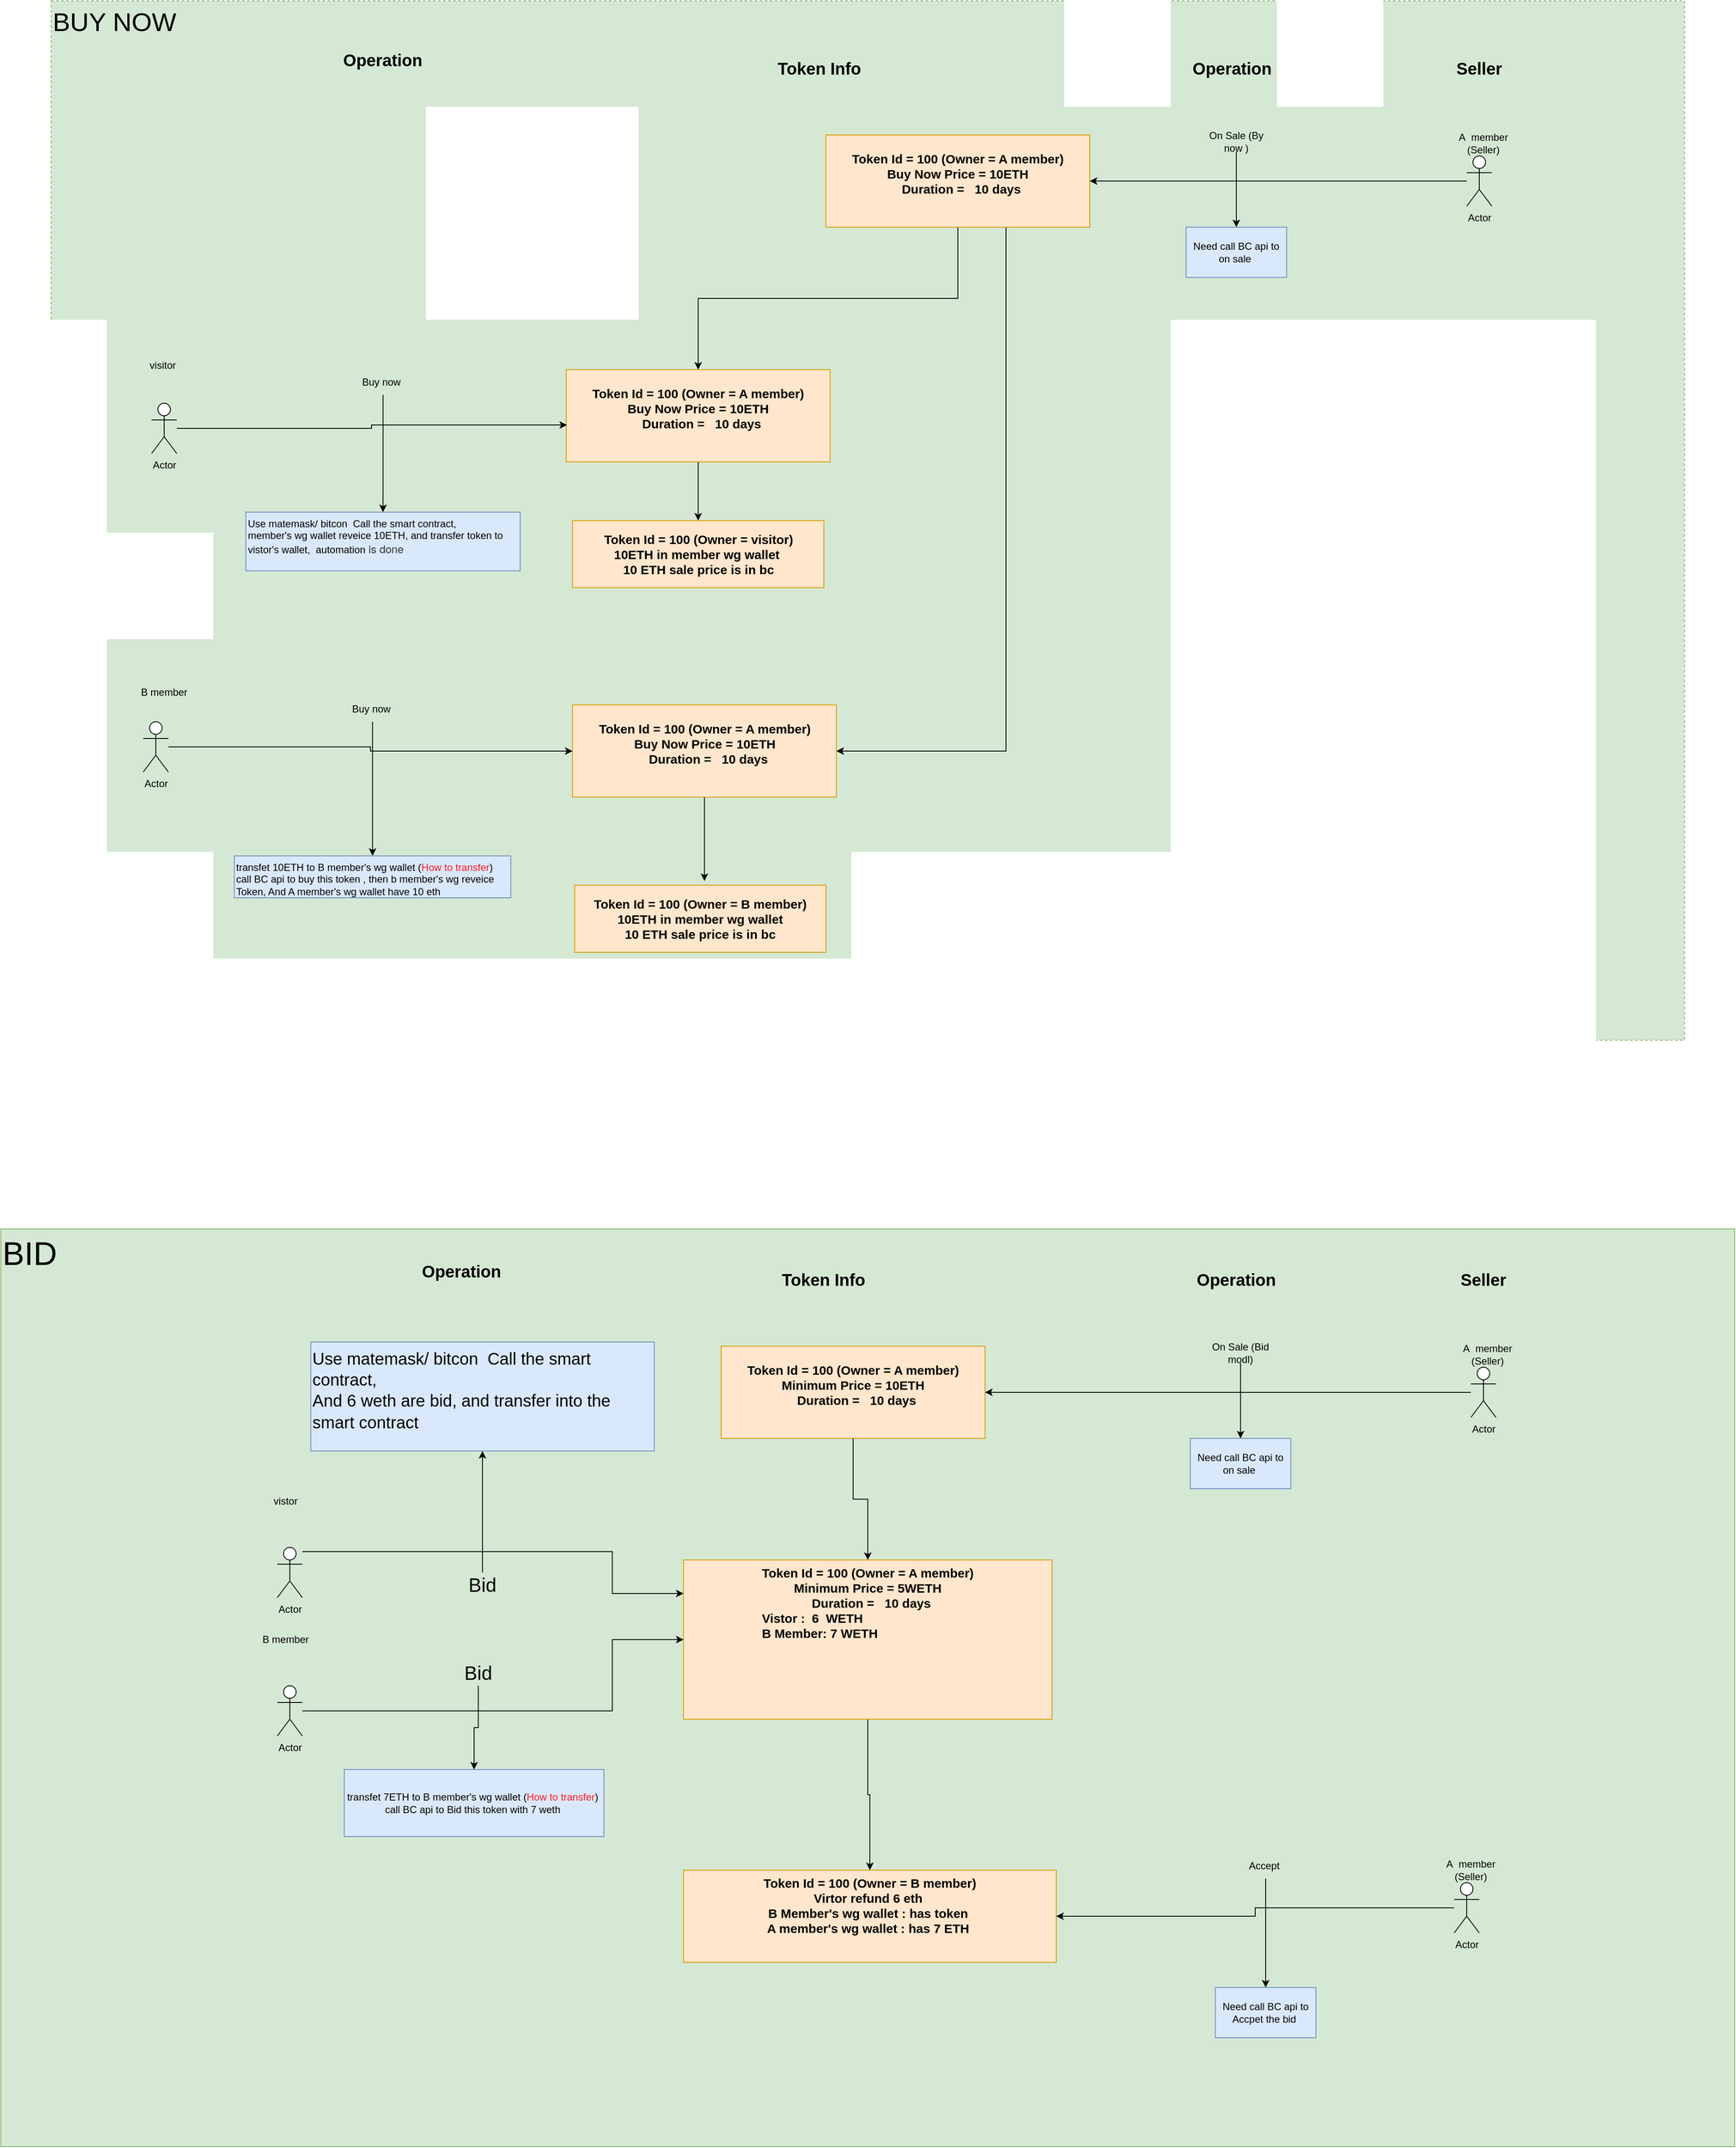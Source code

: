 <mxfile version="21.1.6" type="github">
  <diagram id="C5RBs43oDa-KdzZeNtuy" name="Page-1">
    <mxGraphModel dx="11197" dy="5380" grid="1" gridSize="10" guides="1" tooltips="1" connect="1" arrows="1" fold="1" page="1" pageScale="1" pageWidth="827" pageHeight="1169" math="0" shadow="0">
      <root>
        <mxCell id="WIyWlLk6GJQsqaUBKTNV-0" />
        <mxCell id="WIyWlLk6GJQsqaUBKTNV-1" parent="WIyWlLk6GJQsqaUBKTNV-0" />
        <mxCell id="zLzfCKwRgQz-2UD7bMT8-159" value="BID" style="rounded=0;whiteSpace=wrap;html=1;fillColor=#d5e8d4;strokeColor=#82b366;verticalAlign=top;align=left;fontSize=39;" parent="WIyWlLk6GJQsqaUBKTNV-1" vertex="1">
          <mxGeometry x="-440" y="1525" width="2070" height="1095" as="geometry" />
        </mxCell>
        <mxCell id="zLzfCKwRgQz-2UD7bMT8-51" value="&lt;font style=&quot;font-size: 31px;&quot;&gt;BUY NOW&amp;nbsp;&lt;/font&gt;" style="rounded=0;whiteSpace=wrap;html=1;dashed=1;fillColor=#d5e8d4;strokeColor=#82b366;verticalAlign=top;align=left;" parent="WIyWlLk6GJQsqaUBKTNV-1" vertex="1">
          <mxGeometry x="-380" y="60" width="1950" height="1240" as="geometry" />
        </mxCell>
        <mxCell id="zLzfCKwRgQz-2UD7bMT8-12" style="edgeStyle=orthogonalEdgeStyle;rounded=0;orthogonalLoop=1;jettySize=auto;html=1;" parent="WIyWlLk6GJQsqaUBKTNV-1" source="zLzfCKwRgQz-2UD7bMT8-0" target="zLzfCKwRgQz-2UD7bMT8-11" edge="1">
          <mxGeometry relative="1" as="geometry" />
        </mxCell>
        <mxCell id="zLzfCKwRgQz-2UD7bMT8-39" style="edgeStyle=orthogonalEdgeStyle;rounded=0;orthogonalLoop=1;jettySize=auto;html=1;" parent="WIyWlLk6GJQsqaUBKTNV-1" source="zLzfCKwRgQz-2UD7bMT8-0" target="zLzfCKwRgQz-2UD7bMT8-38" edge="1">
          <mxGeometry relative="1" as="geometry">
            <Array as="points">
              <mxPoint x="760" y="955" />
            </Array>
          </mxGeometry>
        </mxCell>
        <mxCell id="zLzfCKwRgQz-2UD7bMT8-0" value="&lt;b style=&quot;font-size: 15px;&quot;&gt;Token Id = 100 (Owner = A member)&lt;/b&gt;&lt;br style=&quot;font-size: 15px;&quot;&gt;&lt;b style=&quot;font-size: 15px;&quot;&gt;Buy Now Price = 10ETH&lt;br style=&quot;font-size: 15px;&quot;&gt;&amp;nbsp; Duration =&amp;nbsp; &amp;nbsp;10 days&lt;/b&gt;&lt;br style=&quot;font-size: 15px;&quot;&gt;&lt;b style=&quot;font-size: 15px;&quot;&gt;&amp;nbsp; &amp;nbsp; &amp;nbsp; &amp;nbsp;&amp;nbsp;&lt;/b&gt;" style="rounded=0;whiteSpace=wrap;html=1;align=center;fillColor=#ffe6cc;strokeColor=#d79b00;labelPosition=center;verticalLabelPosition=middle;verticalAlign=middle;fontSize=15;" parent="WIyWlLk6GJQsqaUBKTNV-1" vertex="1">
          <mxGeometry x="545" y="220" width="315" height="110" as="geometry" />
        </mxCell>
        <mxCell id="zLzfCKwRgQz-2UD7bMT8-1" style="edgeStyle=orthogonalEdgeStyle;rounded=0;orthogonalLoop=1;jettySize=auto;html=1;fontSize=13;" parent="WIyWlLk6GJQsqaUBKTNV-1" source="zLzfCKwRgQz-2UD7bMT8-3" target="zLzfCKwRgQz-2UD7bMT8-0" edge="1">
          <mxGeometry relative="1" as="geometry" />
        </mxCell>
        <mxCell id="zLzfCKwRgQz-2UD7bMT8-3" value="Actor" style="shape=umlActor;verticalLabelPosition=bottom;verticalAlign=top;html=1;outlineConnect=0;" parent="WIyWlLk6GJQsqaUBKTNV-1" vertex="1">
          <mxGeometry x="1310" y="245" width="30" height="60" as="geometry" />
        </mxCell>
        <mxCell id="zLzfCKwRgQz-2UD7bMT8-4" value="A&amp;nbsp; member (Seller)" style="text;html=1;strokeColor=none;fillColor=none;align=center;verticalAlign=middle;whiteSpace=wrap;rounded=0;" parent="WIyWlLk6GJQsqaUBKTNV-1" vertex="1">
          <mxGeometry x="1280" y="220" width="100" height="20" as="geometry" />
        </mxCell>
        <mxCell id="zLzfCKwRgQz-2UD7bMT8-5" value="&lt;b&gt;&lt;font style=&quot;font-size: 20px;&quot;&gt;Token Info&amp;nbsp;&lt;/font&gt;&lt;/b&gt;" style="text;html=1;strokeColor=none;fillColor=none;align=center;verticalAlign=middle;whiteSpace=wrap;rounded=0;" parent="WIyWlLk6GJQsqaUBKTNV-1" vertex="1">
          <mxGeometry x="480" y="130" width="120" height="20" as="geometry" />
        </mxCell>
        <mxCell id="zLzfCKwRgQz-2UD7bMT8-6" value="&lt;span style=&quot;font-size: 20px;&quot;&gt;&lt;b&gt;Seller&lt;/b&gt;&lt;/span&gt;" style="text;html=1;strokeColor=none;fillColor=none;align=center;verticalAlign=middle;whiteSpace=wrap;rounded=0;" parent="WIyWlLk6GJQsqaUBKTNV-1" vertex="1">
          <mxGeometry x="1265" y="130" width="120" height="20" as="geometry" />
        </mxCell>
        <mxCell id="zLzfCKwRgQz-2UD7bMT8-7" value="&lt;span style=&quot;font-size: 20px;&quot;&gt;&lt;b&gt;Operation&lt;/b&gt;&lt;/span&gt;" style="text;html=1;strokeColor=none;fillColor=none;align=center;verticalAlign=middle;whiteSpace=wrap;rounded=0;" parent="WIyWlLk6GJQsqaUBKTNV-1" vertex="1">
          <mxGeometry x="970" y="130" width="120" height="20" as="geometry" />
        </mxCell>
        <mxCell id="zLzfCKwRgQz-2UD7bMT8-9" value="Need call BC api to on sale&amp;nbsp;" style="rounded=0;whiteSpace=wrap;html=1;fillColor=#dae8fc;strokeColor=#6c8ebf;" parent="WIyWlLk6GJQsqaUBKTNV-1" vertex="1">
          <mxGeometry x="975" y="330" width="120" height="60" as="geometry" />
        </mxCell>
        <mxCell id="zLzfCKwRgQz-2UD7bMT8-35" value="" style="edgeStyle=orthogonalEdgeStyle;rounded=0;orthogonalLoop=1;jettySize=auto;html=1;" parent="WIyWlLk6GJQsqaUBKTNV-1" source="zLzfCKwRgQz-2UD7bMT8-11" target="zLzfCKwRgQz-2UD7bMT8-34" edge="1">
          <mxGeometry relative="1" as="geometry" />
        </mxCell>
        <mxCell id="zLzfCKwRgQz-2UD7bMT8-11" value="&lt;b style=&quot;font-size: 15px;&quot;&gt;Token Id = 100 (Owner = A member)&lt;/b&gt;&lt;br style=&quot;font-size: 15px;&quot;&gt;&lt;b style=&quot;font-size: 15px;&quot;&gt;Buy Now Price = 10ETH&lt;br style=&quot;font-size: 15px;&quot;&gt;&amp;nbsp; Duration =&amp;nbsp; &amp;nbsp;10 days&lt;/b&gt;&lt;br style=&quot;font-size: 15px;&quot;&gt;&lt;b style=&quot;font-size: 15px;&quot;&gt;&amp;nbsp; &amp;nbsp; &amp;nbsp; &amp;nbsp;&amp;nbsp;&lt;/b&gt;" style="rounded=0;whiteSpace=wrap;html=1;align=center;fillColor=#ffe6cc;strokeColor=#d79b00;labelPosition=center;verticalLabelPosition=middle;verticalAlign=middle;fontSize=15;" parent="WIyWlLk6GJQsqaUBKTNV-1" vertex="1">
          <mxGeometry x="235" y="500" width="315" height="110" as="geometry" />
        </mxCell>
        <mxCell id="zLzfCKwRgQz-2UD7bMT8-21" style="edgeStyle=orthogonalEdgeStyle;rounded=0;orthogonalLoop=1;jettySize=auto;html=1;entryX=0.003;entryY=0.6;entryDx=0;entryDy=0;entryPerimeter=0;" parent="WIyWlLk6GJQsqaUBKTNV-1" source="zLzfCKwRgQz-2UD7bMT8-13" target="zLzfCKwRgQz-2UD7bMT8-11" edge="1">
          <mxGeometry relative="1" as="geometry" />
        </mxCell>
        <mxCell id="zLzfCKwRgQz-2UD7bMT8-13" value="Actor" style="shape=umlActor;verticalLabelPosition=bottom;verticalAlign=top;html=1;outlineConnect=0;" parent="WIyWlLk6GJQsqaUBKTNV-1" vertex="1">
          <mxGeometry x="-260" y="540" width="30" height="60" as="geometry" />
        </mxCell>
        <mxCell id="zLzfCKwRgQz-2UD7bMT8-18" value="visitor&amp;nbsp;" style="text;html=1;strokeColor=none;fillColor=none;align=center;verticalAlign=middle;whiteSpace=wrap;rounded=0;" parent="WIyWlLk6GJQsqaUBKTNV-1" vertex="1">
          <mxGeometry x="-310" y="480" width="130" height="30" as="geometry" />
        </mxCell>
        <mxCell id="zLzfCKwRgQz-2UD7bMT8-33" value="" style="edgeStyle=orthogonalEdgeStyle;rounded=0;orthogonalLoop=1;jettySize=auto;html=1;" parent="WIyWlLk6GJQsqaUBKTNV-1" source="zLzfCKwRgQz-2UD7bMT8-29" target="zLzfCKwRgQz-2UD7bMT8-32" edge="1">
          <mxGeometry relative="1" as="geometry" />
        </mxCell>
        <mxCell id="zLzfCKwRgQz-2UD7bMT8-29" value="Buy now&amp;nbsp;" style="text;html=1;strokeColor=none;fillColor=none;align=center;verticalAlign=middle;whiteSpace=wrap;rounded=0;" parent="WIyWlLk6GJQsqaUBKTNV-1" vertex="1">
          <mxGeometry x="-13.75" y="500" width="60" height="30" as="geometry" />
        </mxCell>
        <mxCell id="zLzfCKwRgQz-2UD7bMT8-30" value="&lt;span style=&quot;font-size: 20px;&quot;&gt;&lt;b&gt;Operation&lt;/b&gt;&lt;/span&gt;" style="text;html=1;strokeColor=none;fillColor=none;align=center;verticalAlign=middle;whiteSpace=wrap;rounded=0;" parent="WIyWlLk6GJQsqaUBKTNV-1" vertex="1">
          <mxGeometry x="-43.75" y="120" width="120" height="20" as="geometry" />
        </mxCell>
        <mxCell id="zLzfCKwRgQz-2UD7bMT8-32" value="Use matemask/ bitcon&amp;nbsp;&amp;nbsp;Call the smart contract,&amp;nbsp;&amp;nbsp;&lt;br&gt;member&#39;s wg wallet reveice 10ETH, and transfer token to&amp;nbsp;&lt;br&gt;vistor&#39;s wallet,&amp;nbsp;&amp;nbsp;automation&lt;span style=&quot;color: rgb(51, 51, 51); font-family: &amp;quot;Helvetica Neue&amp;quot;, Helvetica, Arial, &amp;quot;Hiragino Sans GB&amp;quot;, &amp;quot;Hiragino Sans GB W3&amp;quot;, &amp;quot;Microsoft YaHei UI&amp;quot;, &amp;quot;Microsoft YaHei&amp;quot;, sans-serif; font-size: 13px;&quot; class=&quot;client_sen_word&quot;&gt;&amp;nbsp;is done&lt;/span&gt;" style="whiteSpace=wrap;html=1;verticalAlign=top;align=left;fillColor=#dae8fc;strokeColor=#6c8ebf;" parent="WIyWlLk6GJQsqaUBKTNV-1" vertex="1">
          <mxGeometry x="-147.5" y="670" width="327.5" height="70" as="geometry" />
        </mxCell>
        <mxCell id="zLzfCKwRgQz-2UD7bMT8-34" value="&lt;b style=&quot;border-color: var(--border-color);&quot;&gt;Token Id = 100 (Owner = visitor)&lt;br&gt;&lt;/b&gt;&lt;b style=&quot;border-color: var(--border-color);&quot;&gt;10ETH in member wg wallet&amp;nbsp;&lt;br&gt;10 ETH sale price is in bc&lt;br&gt;&lt;/b&gt;" style="rounded=0;whiteSpace=wrap;html=1;align=center;fillColor=#ffe6cc;strokeColor=#d79b00;labelPosition=center;verticalLabelPosition=middle;verticalAlign=middle;fontSize=15;" parent="WIyWlLk6GJQsqaUBKTNV-1" vertex="1">
          <mxGeometry x="242.5" y="680" width="300" height="80" as="geometry" />
        </mxCell>
        <mxCell id="zLzfCKwRgQz-2UD7bMT8-50" style="edgeStyle=orthogonalEdgeStyle;rounded=0;orthogonalLoop=1;jettySize=auto;html=1;" parent="WIyWlLk6GJQsqaUBKTNV-1" source="zLzfCKwRgQz-2UD7bMT8-38" edge="1">
          <mxGeometry relative="1" as="geometry">
            <mxPoint x="400" y="1110" as="targetPoint" />
          </mxGeometry>
        </mxCell>
        <mxCell id="zLzfCKwRgQz-2UD7bMT8-38" value="&lt;b style=&quot;font-size: 15px;&quot;&gt;Token Id = 100 (Owner = A member)&lt;/b&gt;&lt;br style=&quot;font-size: 15px;&quot;&gt;&lt;b style=&quot;font-size: 15px;&quot;&gt;Buy Now Price = 10ETH&lt;br style=&quot;font-size: 15px;&quot;&gt;&amp;nbsp; Duration =&amp;nbsp; &amp;nbsp;10 days&lt;/b&gt;&lt;br style=&quot;font-size: 15px;&quot;&gt;&lt;b style=&quot;font-size: 15px;&quot;&gt;&amp;nbsp; &amp;nbsp; &amp;nbsp; &amp;nbsp;&amp;nbsp;&lt;/b&gt;" style="rounded=0;whiteSpace=wrap;html=1;align=center;fillColor=#ffe6cc;strokeColor=#d79b00;labelPosition=center;verticalLabelPosition=middle;verticalAlign=middle;fontSize=15;" parent="WIyWlLk6GJQsqaUBKTNV-1" vertex="1">
          <mxGeometry x="242.5" y="900" width="315" height="110" as="geometry" />
        </mxCell>
        <mxCell id="zLzfCKwRgQz-2UD7bMT8-47" style="edgeStyle=orthogonalEdgeStyle;rounded=0;orthogonalLoop=1;jettySize=auto;html=1;entryX=0;entryY=0.5;entryDx=0;entryDy=0;" parent="WIyWlLk6GJQsqaUBKTNV-1" source="zLzfCKwRgQz-2UD7bMT8-42" target="zLzfCKwRgQz-2UD7bMT8-38" edge="1">
          <mxGeometry relative="1" as="geometry" />
        </mxCell>
        <mxCell id="zLzfCKwRgQz-2UD7bMT8-42" value="Actor" style="shape=umlActor;verticalLabelPosition=bottom;verticalAlign=top;html=1;outlineConnect=0;" parent="WIyWlLk6GJQsqaUBKTNV-1" vertex="1">
          <mxGeometry x="-270" y="920" width="30" height="60" as="geometry" />
        </mxCell>
        <mxCell id="zLzfCKwRgQz-2UD7bMT8-43" value="B member" style="text;html=1;strokeColor=none;fillColor=none;align=center;verticalAlign=middle;whiteSpace=wrap;rounded=0;" parent="WIyWlLk6GJQsqaUBKTNV-1" vertex="1">
          <mxGeometry x="-310" y="870" width="130" height="30" as="geometry" />
        </mxCell>
        <mxCell id="zLzfCKwRgQz-2UD7bMT8-44" value="" style="edgeStyle=orthogonalEdgeStyle;rounded=0;orthogonalLoop=1;jettySize=auto;html=1;" parent="WIyWlLk6GJQsqaUBKTNV-1" source="zLzfCKwRgQz-2UD7bMT8-45" target="zLzfCKwRgQz-2UD7bMT8-46" edge="1">
          <mxGeometry relative="1" as="geometry" />
        </mxCell>
        <mxCell id="zLzfCKwRgQz-2UD7bMT8-45" value="Buy now&amp;nbsp;" style="text;html=1;strokeColor=none;fillColor=none;align=center;verticalAlign=middle;whiteSpace=wrap;rounded=0;" parent="WIyWlLk6GJQsqaUBKTNV-1" vertex="1">
          <mxGeometry x="-26.25" y="890" width="60" height="30" as="geometry" />
        </mxCell>
        <mxCell id="zLzfCKwRgQz-2UD7bMT8-46" value="transfet 10ETH to B member&#39;s wg wallet (&lt;font color=&quot;#ff1929&quot;&gt;How to transfer&lt;/font&gt;)&amp;nbsp;&lt;br&gt;call BC api to buy this token , then b member&#39;s wg reveice&amp;nbsp;&lt;br&gt;Token, And A member&#39;s wg wallet have 10 eth" style="whiteSpace=wrap;html=1;verticalAlign=top;align=left;fillColor=#dae8fc;strokeColor=#6c8ebf;" parent="WIyWlLk6GJQsqaUBKTNV-1" vertex="1">
          <mxGeometry x="-161.25" y="1080" width="330" height="50" as="geometry" />
        </mxCell>
        <mxCell id="zLzfCKwRgQz-2UD7bMT8-49" value="&lt;b style=&quot;border-color: var(--border-color);&quot;&gt;Token Id = 100 (Owner = B member)&lt;br&gt;&lt;/b&gt;&lt;b style=&quot;border-color: var(--border-color);&quot;&gt;10ETH in member wg wallet&lt;br&gt;&lt;b style=&quot;border-color: var(--border-color);&quot;&gt;10 ETH sale price is in bc&lt;/b&gt;&lt;br&gt;&lt;/b&gt;" style="rounded=0;whiteSpace=wrap;html=1;align=center;fillColor=#ffe6cc;strokeColor=#d79b00;labelPosition=center;verticalLabelPosition=middle;verticalAlign=middle;fontSize=15;" parent="WIyWlLk6GJQsqaUBKTNV-1" vertex="1">
          <mxGeometry x="245" y="1115" width="300" height="80" as="geometry" />
        </mxCell>
        <mxCell id="zLzfCKwRgQz-2UD7bMT8-58" style="edgeStyle=orthogonalEdgeStyle;rounded=0;orthogonalLoop=1;jettySize=auto;html=1;" parent="WIyWlLk6GJQsqaUBKTNV-1" source="zLzfCKwRgQz-2UD7bMT8-56" target="zLzfCKwRgQz-2UD7bMT8-9" edge="1">
          <mxGeometry relative="1" as="geometry" />
        </mxCell>
        <mxCell id="zLzfCKwRgQz-2UD7bMT8-56" value="On Sale (By now )" style="text;html=1;strokeColor=none;fillColor=none;align=center;verticalAlign=middle;whiteSpace=wrap;rounded=0;" parent="WIyWlLk6GJQsqaUBKTNV-1" vertex="1">
          <mxGeometry x="990" y="215" width="90" height="25" as="geometry" />
        </mxCell>
        <mxCell id="zLzfCKwRgQz-2UD7bMT8-146" style="edgeStyle=orthogonalEdgeStyle;rounded=0;orthogonalLoop=1;jettySize=auto;html=1;" parent="WIyWlLk6GJQsqaUBKTNV-1" source="zLzfCKwRgQz-2UD7bMT8-95" target="zLzfCKwRgQz-2UD7bMT8-130" edge="1">
          <mxGeometry relative="1" as="geometry" />
        </mxCell>
        <mxCell id="zLzfCKwRgQz-2UD7bMT8-95" value="&lt;b style=&quot;font-size: 15px;&quot;&gt;Token Id = 100 (Owner = A member)&lt;/b&gt;&lt;br style=&quot;font-size: 15px;&quot;&gt;&lt;b style=&quot;border-color: var(--border-color);&quot;&gt;Minimum Price&amp;nbsp;&lt;/b&gt;&lt;b style=&quot;font-size: 15px;&quot;&gt;= 10ETH&lt;br style=&quot;font-size: 15px;&quot;&gt;&amp;nbsp; Duration =&amp;nbsp; &amp;nbsp;10 days&lt;/b&gt;&lt;br style=&quot;font-size: 15px;&quot;&gt;&lt;b style=&quot;font-size: 15px;&quot;&gt;&amp;nbsp; &amp;nbsp; &amp;nbsp; &amp;nbsp;&amp;nbsp;&lt;/b&gt;" style="rounded=0;whiteSpace=wrap;html=1;align=center;fillColor=#ffe6cc;strokeColor=#d79b00;labelPosition=center;verticalLabelPosition=middle;verticalAlign=middle;fontSize=15;" parent="WIyWlLk6GJQsqaUBKTNV-1" vertex="1">
          <mxGeometry x="420" y="1665" width="315" height="110" as="geometry" />
        </mxCell>
        <mxCell id="zLzfCKwRgQz-2UD7bMT8-96" style="edgeStyle=orthogonalEdgeStyle;rounded=0;orthogonalLoop=1;jettySize=auto;html=1;fontSize=13;" parent="WIyWlLk6GJQsqaUBKTNV-1" source="zLzfCKwRgQz-2UD7bMT8-97" target="zLzfCKwRgQz-2UD7bMT8-95" edge="1">
          <mxGeometry relative="1" as="geometry" />
        </mxCell>
        <mxCell id="zLzfCKwRgQz-2UD7bMT8-97" value="Actor" style="shape=umlActor;verticalLabelPosition=bottom;verticalAlign=top;html=1;outlineConnect=0;" parent="WIyWlLk6GJQsqaUBKTNV-1" vertex="1">
          <mxGeometry x="1315" y="1690" width="30" height="60" as="geometry" />
        </mxCell>
        <mxCell id="zLzfCKwRgQz-2UD7bMT8-98" value="A&amp;nbsp; member (Seller)" style="text;html=1;strokeColor=none;fillColor=none;align=center;verticalAlign=middle;whiteSpace=wrap;rounded=0;" parent="WIyWlLk6GJQsqaUBKTNV-1" vertex="1">
          <mxGeometry x="1285" y="1665" width="100" height="20" as="geometry" />
        </mxCell>
        <mxCell id="zLzfCKwRgQz-2UD7bMT8-99" value="&lt;b&gt;&lt;font style=&quot;font-size: 20px;&quot;&gt;Token Info&amp;nbsp;&lt;/font&gt;&lt;/b&gt;" style="text;html=1;strokeColor=none;fillColor=none;align=center;verticalAlign=middle;whiteSpace=wrap;rounded=0;" parent="WIyWlLk6GJQsqaUBKTNV-1" vertex="1">
          <mxGeometry x="485" y="1575" width="120" height="20" as="geometry" />
        </mxCell>
        <mxCell id="zLzfCKwRgQz-2UD7bMT8-100" value="&lt;span style=&quot;font-size: 20px;&quot;&gt;&lt;b&gt;Seller&lt;/b&gt;&lt;/span&gt;" style="text;html=1;strokeColor=none;fillColor=none;align=center;verticalAlign=middle;whiteSpace=wrap;rounded=0;" parent="WIyWlLk6GJQsqaUBKTNV-1" vertex="1">
          <mxGeometry x="1270" y="1575" width="120" height="20" as="geometry" />
        </mxCell>
        <mxCell id="zLzfCKwRgQz-2UD7bMT8-101" value="&lt;span style=&quot;font-size: 20px;&quot;&gt;&lt;b&gt;Operation&lt;/b&gt;&lt;/span&gt;" style="text;html=1;strokeColor=none;fillColor=none;align=center;verticalAlign=middle;whiteSpace=wrap;rounded=0;" parent="WIyWlLk6GJQsqaUBKTNV-1" vertex="1">
          <mxGeometry x="975" y="1575" width="120" height="20" as="geometry" />
        </mxCell>
        <mxCell id="zLzfCKwRgQz-2UD7bMT8-102" value="Need call BC api to on sale&amp;nbsp;" style="rounded=0;whiteSpace=wrap;html=1;fillColor=#dae8fc;strokeColor=#6c8ebf;" parent="WIyWlLk6GJQsqaUBKTNV-1" vertex="1">
          <mxGeometry x="980" y="1775" width="120" height="60" as="geometry" />
        </mxCell>
        <mxCell id="zLzfCKwRgQz-2UD7bMT8-110" value="&lt;span style=&quot;font-size: 20px;&quot;&gt;&lt;b&gt;Operation&lt;/b&gt;&lt;/span&gt;" style="text;html=1;strokeColor=none;fillColor=none;align=center;verticalAlign=middle;whiteSpace=wrap;rounded=0;" parent="WIyWlLk6GJQsqaUBKTNV-1" vertex="1">
          <mxGeometry x="50" y="1565" width="120" height="20" as="geometry" />
        </mxCell>
        <mxCell id="zLzfCKwRgQz-2UD7bMT8-122" style="edgeStyle=orthogonalEdgeStyle;rounded=0;orthogonalLoop=1;jettySize=auto;html=1;" parent="WIyWlLk6GJQsqaUBKTNV-1" source="zLzfCKwRgQz-2UD7bMT8-123" target="zLzfCKwRgQz-2UD7bMT8-102" edge="1">
          <mxGeometry relative="1" as="geometry" />
        </mxCell>
        <mxCell id="zLzfCKwRgQz-2UD7bMT8-123" value="On Sale (Bid modl)" style="text;html=1;strokeColor=none;fillColor=none;align=center;verticalAlign=middle;whiteSpace=wrap;rounded=0;" parent="WIyWlLk6GJQsqaUBKTNV-1" vertex="1">
          <mxGeometry x="995" y="1660" width="90" height="25" as="geometry" />
        </mxCell>
        <mxCell id="zLzfCKwRgQz-2UD7bMT8-131" style="edgeStyle=orthogonalEdgeStyle;rounded=0;orthogonalLoop=1;jettySize=auto;html=1;" parent="WIyWlLk6GJQsqaUBKTNV-1" source="zLzfCKwRgQz-2UD7bMT8-124" target="zLzfCKwRgQz-2UD7bMT8-130" edge="1">
          <mxGeometry relative="1" as="geometry">
            <Array as="points">
              <mxPoint x="290" y="1910" />
              <mxPoint x="290" y="1960" />
            </Array>
          </mxGeometry>
        </mxCell>
        <mxCell id="zLzfCKwRgQz-2UD7bMT8-124" value="Actor" style="shape=umlActor;verticalLabelPosition=bottom;verticalAlign=top;html=1;outlineConnect=0;" parent="WIyWlLk6GJQsqaUBKTNV-1" vertex="1">
          <mxGeometry x="-110" y="1905" width="30" height="60" as="geometry" />
        </mxCell>
        <mxCell id="zLzfCKwRgQz-2UD7bMT8-129" value="vistor" style="text;html=1;strokeColor=none;fillColor=none;align=center;verticalAlign=middle;whiteSpace=wrap;rounded=0;" parent="WIyWlLk6GJQsqaUBKTNV-1" vertex="1">
          <mxGeometry x="-130" y="1835" width="60" height="30" as="geometry" />
        </mxCell>
        <mxCell id="zLzfCKwRgQz-2UD7bMT8-149" style="edgeStyle=orthogonalEdgeStyle;rounded=0;orthogonalLoop=1;jettySize=auto;html=1;" parent="WIyWlLk6GJQsqaUBKTNV-1" source="zLzfCKwRgQz-2UD7bMT8-130" target="zLzfCKwRgQz-2UD7bMT8-148" edge="1">
          <mxGeometry relative="1" as="geometry" />
        </mxCell>
        <mxCell id="zLzfCKwRgQz-2UD7bMT8-130" value="&lt;div style=&quot;&quot;&gt;&lt;b style=&quot;background-color: initial;&quot;&gt;Token Id = 100 (Owner = A member)&lt;/b&gt;&lt;/div&gt;&lt;b style=&quot;border-color: var(--border-color);&quot;&gt;&lt;div style=&quot;&quot;&gt;&lt;b style=&quot;background-color: initial; border-color: var(--border-color);&quot;&gt;Minimum Price&amp;nbsp;&lt;/b&gt;&lt;b style=&quot;background-color: initial;&quot;&gt;= 5WETH&lt;/b&gt;&lt;/div&gt;&lt;/b&gt;&lt;b style=&quot;font-size: 15px;&quot;&gt;&lt;div style=&quot;&quot;&gt;&lt;b style=&quot;background-color: initial;&quot;&gt;&amp;nbsp; Duration =&amp;nbsp; &amp;nbsp;10 days&lt;/b&gt;&lt;/div&gt;&lt;div style=&quot;text-align: left;&quot;&gt;&lt;b style=&quot;background-color: initial;&quot;&gt;Vistor :&amp;nbsp; 6&amp;nbsp; WETH&amp;nbsp;&lt;br&gt;B Member: 7 WETH&lt;/b&gt;&lt;/div&gt;&lt;/b&gt;" style="rounded=0;whiteSpace=wrap;html=1;align=center;fillColor=#ffe6cc;strokeColor=#d79b00;labelPosition=center;verticalLabelPosition=middle;verticalAlign=top;fontSize=15;" parent="WIyWlLk6GJQsqaUBKTNV-1" vertex="1">
          <mxGeometry x="375" y="1920" width="440" height="190" as="geometry" />
        </mxCell>
        <mxCell id="zLzfCKwRgQz-2UD7bMT8-137" value="" style="edgeStyle=orthogonalEdgeStyle;rounded=0;orthogonalLoop=1;jettySize=auto;html=1;" parent="WIyWlLk6GJQsqaUBKTNV-1" source="zLzfCKwRgQz-2UD7bMT8-135" target="zLzfCKwRgQz-2UD7bMT8-136" edge="1">
          <mxGeometry relative="1" as="geometry" />
        </mxCell>
        <mxCell id="zLzfCKwRgQz-2UD7bMT8-135" value="Bid" style="text;html=1;strokeColor=none;fillColor=none;align=center;verticalAlign=middle;whiteSpace=wrap;rounded=0;fontSize=23;" parent="WIyWlLk6GJQsqaUBKTNV-1" vertex="1">
          <mxGeometry x="105" y="1935" width="60" height="30" as="geometry" />
        </mxCell>
        <mxCell id="zLzfCKwRgQz-2UD7bMT8-136" value="&lt;font style=&quot;font-size: 20px;&quot;&gt;Use matemask/ bitcon&amp;nbsp;&amp;nbsp;Call the smart contract,&amp;nbsp;&amp;nbsp;&lt;br style=&quot;border-color: var(--border-color);&quot;&gt;And 6 weth are bid, and transfer into the smart contract&lt;br&gt;&lt;/font&gt;" style="whiteSpace=wrap;html=1;verticalAlign=top;align=left;fontSize=21;fillColor=#dae8fc;strokeColor=#6c8ebf;" parent="WIyWlLk6GJQsqaUBKTNV-1" vertex="1">
          <mxGeometry x="-70" y="1660" width="410" height="130" as="geometry" />
        </mxCell>
        <mxCell id="zLzfCKwRgQz-2UD7bMT8-145" style="edgeStyle=orthogonalEdgeStyle;rounded=0;orthogonalLoop=1;jettySize=auto;html=1;" parent="WIyWlLk6GJQsqaUBKTNV-1" source="zLzfCKwRgQz-2UD7bMT8-138" target="zLzfCKwRgQz-2UD7bMT8-130" edge="1">
          <mxGeometry relative="1" as="geometry">
            <Array as="points">
              <mxPoint x="290" y="2100" />
              <mxPoint x="290" y="2015" />
            </Array>
          </mxGeometry>
        </mxCell>
        <mxCell id="zLzfCKwRgQz-2UD7bMT8-138" value="Actor" style="shape=umlActor;verticalLabelPosition=bottom;verticalAlign=top;html=1;outlineConnect=0;" parent="WIyWlLk6GJQsqaUBKTNV-1" vertex="1">
          <mxGeometry x="-110" y="2070" width="30" height="60" as="geometry" />
        </mxCell>
        <mxCell id="zLzfCKwRgQz-2UD7bMT8-139" value="B member" style="text;html=1;strokeColor=none;fillColor=none;align=center;verticalAlign=middle;whiteSpace=wrap;rounded=0;" parent="WIyWlLk6GJQsqaUBKTNV-1" vertex="1">
          <mxGeometry x="-130" y="2000" width="60" height="30" as="geometry" />
        </mxCell>
        <mxCell id="zLzfCKwRgQz-2UD7bMT8-144" value="" style="edgeStyle=orthogonalEdgeStyle;rounded=0;orthogonalLoop=1;jettySize=auto;html=1;" parent="WIyWlLk6GJQsqaUBKTNV-1" source="zLzfCKwRgQz-2UD7bMT8-140" target="zLzfCKwRgQz-2UD7bMT8-143" edge="1">
          <mxGeometry relative="1" as="geometry" />
        </mxCell>
        <mxCell id="zLzfCKwRgQz-2UD7bMT8-140" value="Bid" style="text;html=1;strokeColor=none;fillColor=none;align=center;verticalAlign=middle;whiteSpace=wrap;rounded=0;fontSize=23;" parent="WIyWlLk6GJQsqaUBKTNV-1" vertex="1">
          <mxGeometry x="100" y="2040" width="60" height="30" as="geometry" />
        </mxCell>
        <mxCell id="zLzfCKwRgQz-2UD7bMT8-143" value="transfet 7ETH to B member&#39;s wg wallet (&lt;font style=&quot;border-color: var(--border-color); text-align: left;&quot; color=&quot;#ff1929&quot;&gt;How to transfer&lt;/font&gt;&lt;span style=&quot;text-align: left;&quot;&gt;)&amp;nbsp;&lt;/span&gt;&lt;br style=&quot;border-color: var(--border-color); text-align: left;&quot;&gt;&lt;span style=&quot;text-align: left;&quot;&gt;call BC api to Bid this token with 7 weth&amp;nbsp;&lt;/span&gt;" style="whiteSpace=wrap;html=1;fillColor=#dae8fc;strokeColor=#6c8ebf;" parent="WIyWlLk6GJQsqaUBKTNV-1" vertex="1">
          <mxGeometry x="-30" y="2170" width="310" height="80" as="geometry" />
        </mxCell>
        <mxCell id="zLzfCKwRgQz-2UD7bMT8-148" value="&lt;div style=&quot;&quot;&gt;&lt;b style=&quot;background-color: initial;&quot;&gt;Token Id = 100 (Owner = B member)&lt;br&gt;Virtor refund 6 eth&amp;nbsp;&lt;br&gt;&lt;/b&gt;&lt;/div&gt;&lt;div style=&quot;&quot;&gt;&lt;b&gt;B Member&#39;s wg wallet : has token&amp;nbsp;&lt;br&gt;A member&#39;s wg wallet : has 7 ETH&amp;nbsp;&lt;/b&gt;&lt;/div&gt;&lt;b style=&quot;border-color: var(--border-color);&quot;&gt;&lt;div style=&quot;&quot;&gt;&lt;br&gt;&lt;/div&gt;&lt;/b&gt;" style="rounded=0;whiteSpace=wrap;html=1;align=center;fillColor=#ffe6cc;strokeColor=#d79b00;labelPosition=center;verticalLabelPosition=middle;verticalAlign=top;fontSize=15;" parent="WIyWlLk6GJQsqaUBKTNV-1" vertex="1">
          <mxGeometry x="375" y="2290" width="445" height="110" as="geometry" />
        </mxCell>
        <mxCell id="zLzfCKwRgQz-2UD7bMT8-154" style="edgeStyle=orthogonalEdgeStyle;rounded=0;orthogonalLoop=1;jettySize=auto;html=1;" parent="WIyWlLk6GJQsqaUBKTNV-1" source="zLzfCKwRgQz-2UD7bMT8-152" target="zLzfCKwRgQz-2UD7bMT8-148" edge="1">
          <mxGeometry relative="1" as="geometry" />
        </mxCell>
        <mxCell id="zLzfCKwRgQz-2UD7bMT8-152" value="Actor" style="shape=umlActor;verticalLabelPosition=bottom;verticalAlign=top;html=1;outlineConnect=0;" parent="WIyWlLk6GJQsqaUBKTNV-1" vertex="1">
          <mxGeometry x="1295" y="2305" width="30" height="60" as="geometry" />
        </mxCell>
        <mxCell id="zLzfCKwRgQz-2UD7bMT8-153" value="A&amp;nbsp; member (Seller)" style="text;html=1;strokeColor=none;fillColor=none;align=center;verticalAlign=middle;whiteSpace=wrap;rounded=0;" parent="WIyWlLk6GJQsqaUBKTNV-1" vertex="1">
          <mxGeometry x="1265" y="2280" width="100" height="20" as="geometry" />
        </mxCell>
        <mxCell id="zLzfCKwRgQz-2UD7bMT8-158" value="" style="edgeStyle=orthogonalEdgeStyle;rounded=0;orthogonalLoop=1;jettySize=auto;html=1;" parent="WIyWlLk6GJQsqaUBKTNV-1" source="zLzfCKwRgQz-2UD7bMT8-156" target="zLzfCKwRgQz-2UD7bMT8-157" edge="1">
          <mxGeometry relative="1" as="geometry" />
        </mxCell>
        <mxCell id="zLzfCKwRgQz-2UD7bMT8-156" value="Accept&amp;nbsp;" style="text;html=1;strokeColor=none;fillColor=none;align=center;verticalAlign=middle;whiteSpace=wrap;rounded=0;" parent="WIyWlLk6GJQsqaUBKTNV-1" vertex="1">
          <mxGeometry x="1040" y="2270" width="60" height="30" as="geometry" />
        </mxCell>
        <mxCell id="zLzfCKwRgQz-2UD7bMT8-157" value="Need call BC api to Accpet the bid&amp;nbsp;" style="whiteSpace=wrap;html=1;fillColor=#dae8fc;strokeColor=#6c8ebf;" parent="WIyWlLk6GJQsqaUBKTNV-1" vertex="1">
          <mxGeometry x="1010" y="2430" width="120" height="60" as="geometry" />
        </mxCell>
      </root>
    </mxGraphModel>
  </diagram>
</mxfile>
